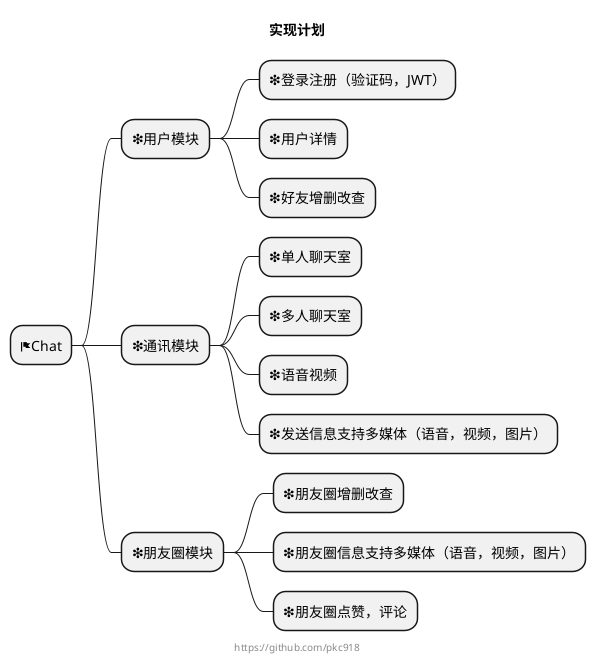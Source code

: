 @startmindmap

title 实现计划

* <&flag>Chat
** ❇️用户模块
*** ❇️登录注册（验证码，JWT）
*** ❇️用户详情
*** ❇️好友增删改查
** ❇️通讯模块
*** ❇️单人聊天室
*** ❇️多人聊天室
*** ❇️语音视频
*** ❇️发送信息支持多媒体（语音，视频，图片）
** ❇️朋友圈模块
*** ❇️朋友圈增删改查
*** ❇️朋友圈信息支持多媒体（语音，视频，图片）
*** ❇️朋友圈点赞，评论

center footer https://github.com/pkc918

@endmindmap